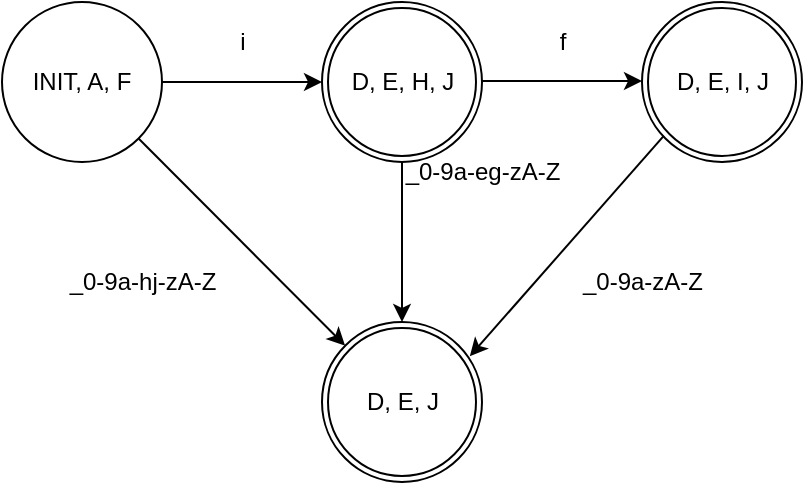 <mxfile version="20.2.4" type="github">
  <diagram id="fb1SRHD19t-QZtPSK0lp" name="第 1 页">
    <mxGraphModel dx="715" dy="399" grid="1" gridSize="10" guides="1" tooltips="1" connect="1" arrows="1" fold="1" page="1" pageScale="1" pageWidth="980" pageHeight="1390" math="0" shadow="0">
      <root>
        <mxCell id="0" />
        <mxCell id="1" parent="0" />
        <mxCell id="f1HUkHjymBee0AmOIEma-1" value="INIT, A, F" style="ellipse;whiteSpace=wrap;html=1;aspect=fixed;" vertex="1" parent="1">
          <mxGeometry x="200" y="200" width="80" height="80" as="geometry" />
        </mxCell>
        <mxCell id="f1HUkHjymBee0AmOIEma-3" value="" style="endArrow=classic;html=1;rounded=0;exitX=1;exitY=0.5;exitDx=0;exitDy=0;" edge="1" parent="1" source="f1HUkHjymBee0AmOIEma-1">
          <mxGeometry width="50" height="50" relative="1" as="geometry">
            <mxPoint x="310" y="200" as="sourcePoint" />
            <mxPoint x="360" y="240" as="targetPoint" />
          </mxGeometry>
        </mxCell>
        <mxCell id="f1HUkHjymBee0AmOIEma-4" value="i" style="text;html=1;align=center;verticalAlign=middle;resizable=0;points=[];autosize=1;strokeColor=none;fillColor=none;" vertex="1" parent="1">
          <mxGeometry x="305" y="205" width="30" height="30" as="geometry" />
        </mxCell>
        <mxCell id="f1HUkHjymBee0AmOIEma-5" value="" style="verticalLabelPosition=bottom;verticalAlign=top;html=1;shape=mxgraph.basic.donut;dx=3;" vertex="1" parent="1">
          <mxGeometry x="360" y="200" width="80" height="80" as="geometry" />
        </mxCell>
        <mxCell id="f1HUkHjymBee0AmOIEma-6" value="D, E, H, J" style="text;html=1;align=center;verticalAlign=middle;resizable=0;points=[];autosize=1;strokeColor=none;fillColor=none;" vertex="1" parent="1">
          <mxGeometry x="365" y="225" width="70" height="30" as="geometry" />
        </mxCell>
        <mxCell id="f1HUkHjymBee0AmOIEma-7" value="" style="verticalLabelPosition=bottom;verticalAlign=top;html=1;shape=mxgraph.basic.donut;dx=3;" vertex="1" parent="1">
          <mxGeometry x="520" y="200" width="80" height="80" as="geometry" />
        </mxCell>
        <mxCell id="f1HUkHjymBee0AmOIEma-8" value="" style="verticalLabelPosition=bottom;verticalAlign=top;html=1;shape=mxgraph.basic.donut;dx=3;" vertex="1" parent="1">
          <mxGeometry x="360" y="360" width="80" height="80" as="geometry" />
        </mxCell>
        <mxCell id="f1HUkHjymBee0AmOIEma-9" value="" style="endArrow=classic;html=1;rounded=0;exitX=1;exitY=0.5;exitDx=0;exitDy=0;" edge="1" parent="1">
          <mxGeometry width="50" height="50" relative="1" as="geometry">
            <mxPoint x="440" y="239.5" as="sourcePoint" />
            <mxPoint x="520" y="239.5" as="targetPoint" />
          </mxGeometry>
        </mxCell>
        <mxCell id="f1HUkHjymBee0AmOIEma-10" value="f" style="text;html=1;align=center;verticalAlign=middle;resizable=0;points=[];autosize=1;strokeColor=none;fillColor=none;" vertex="1" parent="1">
          <mxGeometry x="465" y="205" width="30" height="30" as="geometry" />
        </mxCell>
        <mxCell id="f1HUkHjymBee0AmOIEma-11" value="" style="endArrow=classic;html=1;rounded=0;exitX=1;exitY=1;exitDx=0;exitDy=0;entryX=0.144;entryY=0.147;entryDx=0;entryDy=0;entryPerimeter=0;" edge="1" parent="1" source="f1HUkHjymBee0AmOIEma-1" target="f1HUkHjymBee0AmOIEma-8">
          <mxGeometry width="50" height="50" relative="1" as="geometry">
            <mxPoint x="460" y="320" as="sourcePoint" />
            <mxPoint x="510" y="270" as="targetPoint" />
          </mxGeometry>
        </mxCell>
        <mxCell id="f1HUkHjymBee0AmOIEma-12" value="_0-9a-hj-zA-Z" style="text;html=1;align=center;verticalAlign=middle;resizable=0;points=[];autosize=1;strokeColor=none;fillColor=none;" vertex="1" parent="1">
          <mxGeometry x="220" y="325" width="100" height="30" as="geometry" />
        </mxCell>
        <mxCell id="f1HUkHjymBee0AmOIEma-13" value="" style="endArrow=classic;html=1;rounded=0;" edge="1" parent="1">
          <mxGeometry width="50" height="50" relative="1" as="geometry">
            <mxPoint x="400" y="280" as="sourcePoint" />
            <mxPoint x="400" y="360" as="targetPoint" />
          </mxGeometry>
        </mxCell>
        <mxCell id="f1HUkHjymBee0AmOIEma-14" value="_0-9a-eg-zA-Z" style="text;html=1;align=center;verticalAlign=middle;resizable=0;points=[];autosize=1;strokeColor=none;fillColor=none;" vertex="1" parent="1">
          <mxGeometry x="390" y="270" width="100" height="30" as="geometry" />
        </mxCell>
        <mxCell id="f1HUkHjymBee0AmOIEma-15" value="" style="endArrow=classic;html=1;rounded=0;entryX=0.924;entryY=0.214;entryDx=0;entryDy=0;entryPerimeter=0;exitX=0.136;exitY=0.837;exitDx=0;exitDy=0;exitPerimeter=0;" edge="1" parent="1" source="f1HUkHjymBee0AmOIEma-7" target="f1HUkHjymBee0AmOIEma-8">
          <mxGeometry width="50" height="50" relative="1" as="geometry">
            <mxPoint x="530" y="270" as="sourcePoint" />
            <mxPoint x="500" y="270" as="targetPoint" />
          </mxGeometry>
        </mxCell>
        <mxCell id="f1HUkHjymBee0AmOIEma-16" value="D, E, I, J" style="text;html=1;align=center;verticalAlign=middle;resizable=0;points=[];autosize=1;strokeColor=none;fillColor=none;" vertex="1" parent="1">
          <mxGeometry x="525" y="225" width="70" height="30" as="geometry" />
        </mxCell>
        <mxCell id="f1HUkHjymBee0AmOIEma-17" value="D, E, J" style="text;html=1;align=center;verticalAlign=middle;resizable=0;points=[];autosize=1;strokeColor=none;fillColor=none;" vertex="1" parent="1">
          <mxGeometry x="370" y="385" width="60" height="30" as="geometry" />
        </mxCell>
        <mxCell id="f1HUkHjymBee0AmOIEma-18" value="_0-9a-zA-Z" style="text;html=1;align=center;verticalAlign=middle;resizable=0;points=[];autosize=1;strokeColor=none;fillColor=none;" vertex="1" parent="1">
          <mxGeometry x="480" y="325" width="80" height="30" as="geometry" />
        </mxCell>
      </root>
    </mxGraphModel>
  </diagram>
</mxfile>
